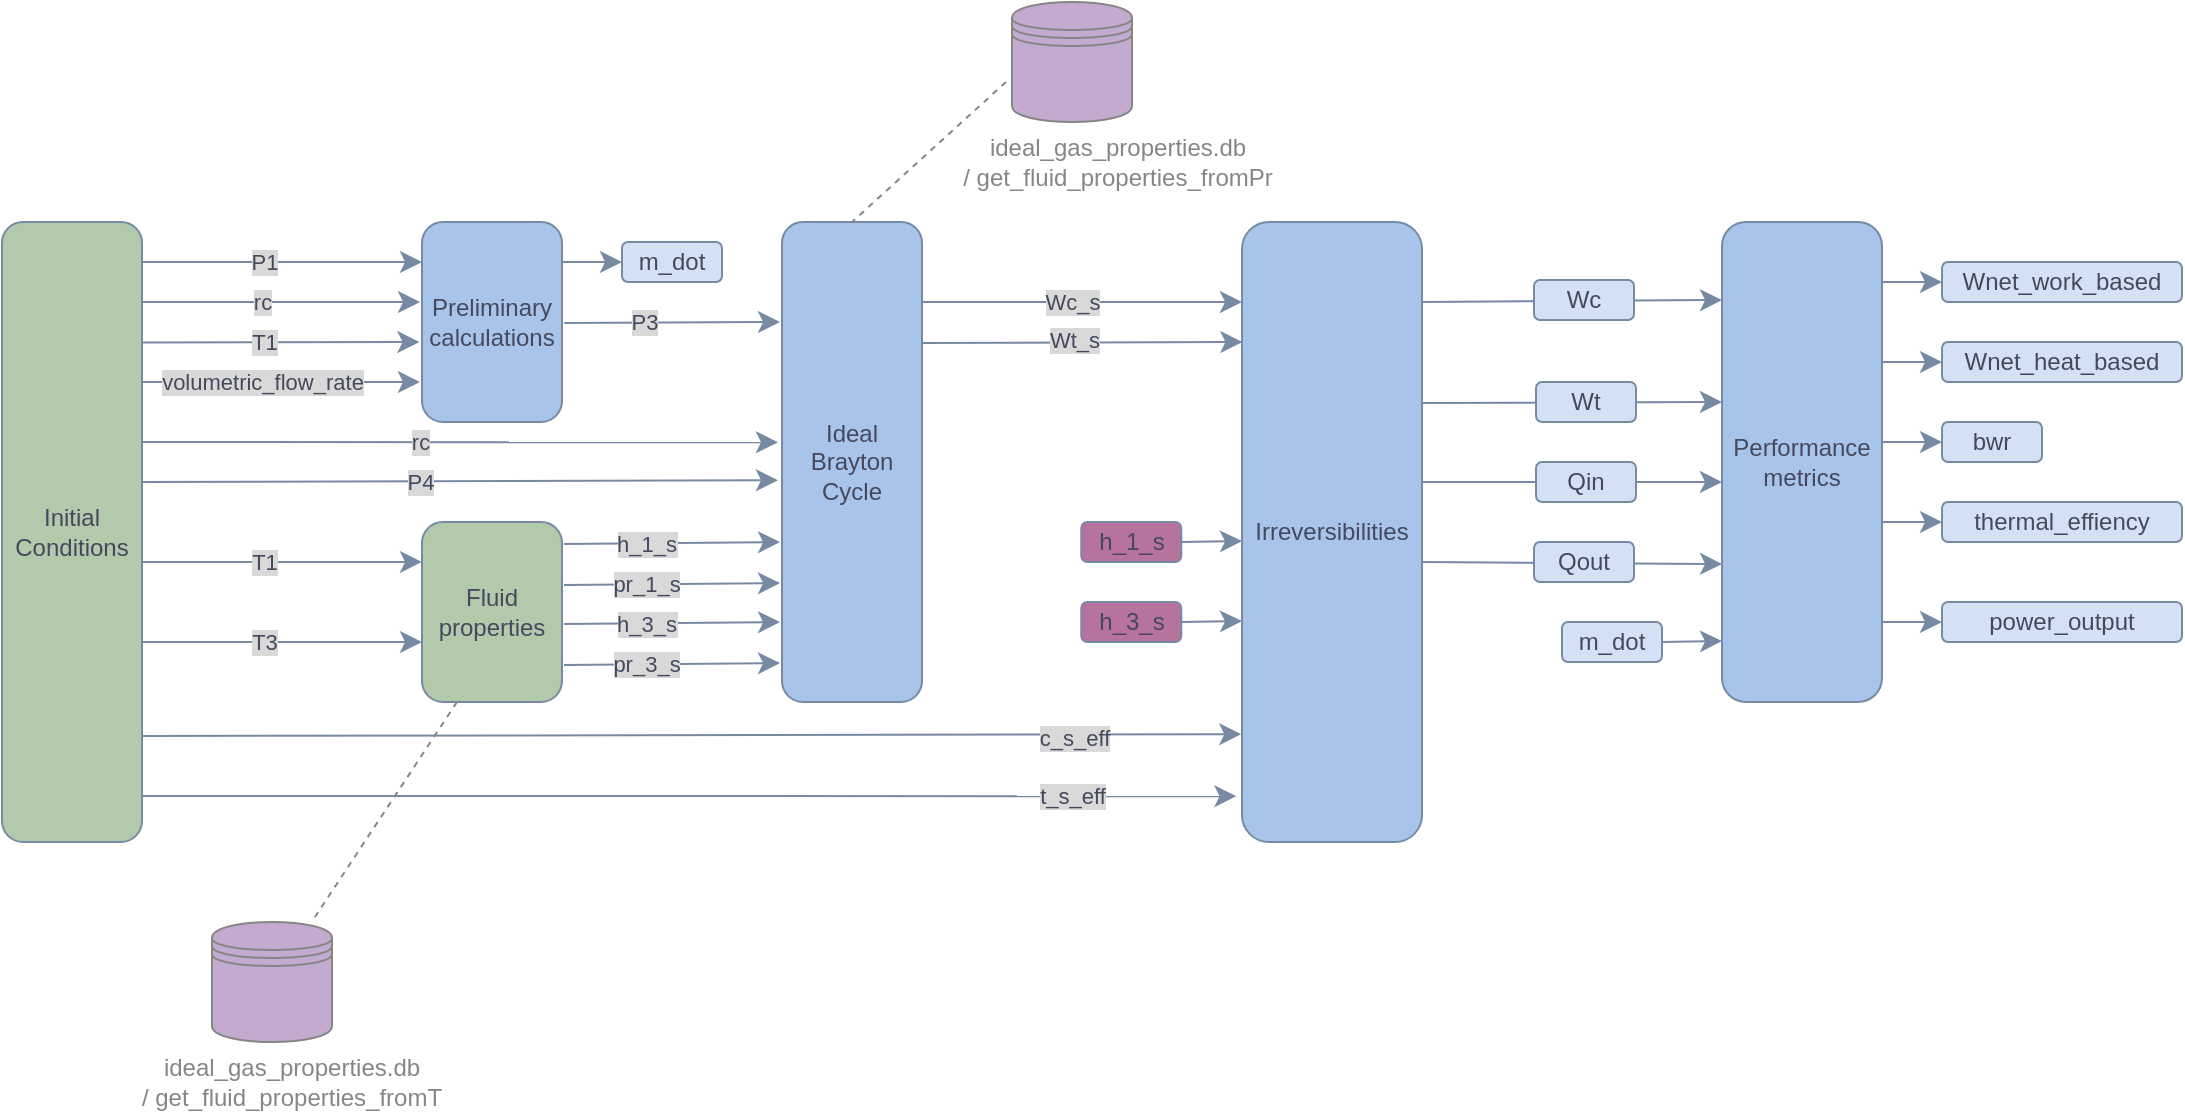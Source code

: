 <mxfile version="27.1.6">
  <diagram id="dMFPq8Ma2SvLUkesaSkS" name="Page-1">
    <mxGraphModel dx="1418" dy="760" grid="1" gridSize="10" guides="1" tooltips="1" connect="1" arrows="1" fold="1" page="1" pageScale="1" pageWidth="1169" pageHeight="827" background="light-dark(#FFFFFF,#F7F7F7)" math="0" shadow="0">
      <root>
        <mxCell id="0" />
        <mxCell id="1" parent="0" />
        <mxCell id="d45avjFu-AIYiAAqqC4H-20" value="" style="edgeStyle=elbowEdgeStyle;elbow=horizontal;endArrow=classic;html=1;curved=0;rounded=1;endSize=8;startSize=8;fontSize=12;entryDx=0;entryDy=0;entryPerimeter=0;labelBackgroundColor=none;strokeColor=#788AA3;fontColor=default;exitX=0.65;exitY=0.578;exitDx=0;exitDy=0;exitPerimeter=0;" parent="1" edge="1">
          <mxGeometry width="50" height="50" relative="1" as="geometry">
            <mxPoint x="69" y="480" as="sourcePoint" />
            <mxPoint x="69" y="480" as="targetPoint" />
            <Array as="points" />
          </mxGeometry>
        </mxCell>
        <mxCell id="d45avjFu-AIYiAAqqC4H-77" value="" style="endArrow=classic;html=1;rounded=1;fontSize=12;startSize=8;endSize=8;curved=1;entryX=-0.004;entryY=0.81;entryDx=0;entryDy=0;exitX=0.99;exitY=0.727;exitDx=0;exitDy=0;exitPerimeter=0;labelBackgroundColor=none;strokeColor=#788AA3;fontColor=default;entryPerimeter=0;" parent="1" edge="1">
          <mxGeometry width="50" height="50" relative="1" as="geometry">
            <mxPoint x="90" y="477" as="sourcePoint" />
            <mxPoint x="639.64" y="476.1" as="targetPoint" />
          </mxGeometry>
        </mxCell>
        <mxCell id="UK6CqygBZyEi8A3h2Iro-17" value="c_s_eff" style="edgeLabel;html=1;align=center;verticalAlign=middle;resizable=0;points=[];fontColor=light-dark(#46495D,#46495D);labelBackgroundColor=light-dark(#D9D9D9,#DBDBDB);" parent="d45avjFu-AIYiAAqqC4H-77" vertex="1" connectable="0">
          <mxGeometry x="0.723" y="-2" relative="1" as="geometry">
            <mxPoint x="-8" as="offset" />
          </mxGeometry>
        </mxCell>
        <mxCell id="d45avjFu-AIYiAAqqC4H-79" value="" style="endArrow=classic;html=1;rounded=1;fontSize=12;startSize=8;endSize=8;curved=1;entryX=-0.031;entryY=0.91;entryDx=0;entryDy=0;exitX=0.99;exitY=0.727;exitDx=0;exitDy=0;exitPerimeter=0;labelBackgroundColor=none;strokeColor=#788AA3;fontColor=default;entryPerimeter=0;" parent="1" edge="1">
          <mxGeometry width="50" height="50" relative="1" as="geometry">
            <mxPoint x="90" y="507" as="sourcePoint" />
            <mxPoint x="637.21" y="507.1" as="targetPoint" />
          </mxGeometry>
        </mxCell>
        <mxCell id="UK6CqygBZyEi8A3h2Iro-18" value="t_s_eff" style="edgeLabel;html=1;align=center;verticalAlign=middle;resizable=0;points=[];fontColor=light-dark(#46495D,#46495D);labelBackgroundColor=light-dark(#D9D9D9,#DBDBDB);" parent="d45avjFu-AIYiAAqqC4H-79" vertex="1" connectable="0">
          <mxGeometry x="0.758" relative="1" as="geometry">
            <mxPoint x="-16" as="offset" />
          </mxGeometry>
        </mxCell>
        <mxCell id="PbpaKHzW4S6jHEZwpi4d-1" value="Ideal Brayton Cycle" style="rounded=1;whiteSpace=wrap;html=1;labelBackgroundColor=none;fillColor=light-dark(#A9C4EB,#A9C4EB);strokeColor=#788AA3;fontColor=light-dark(#46495D,#333333);" parent="1" vertex="1">
          <mxGeometry x="410" y="220" width="70" height="240" as="geometry" />
        </mxCell>
        <mxCell id="PbpaKHzW4S6jHEZwpi4d-2" value="" style="endArrow=classic;html=1;rounded=1;fontSize=12;startSize=8;endSize=8;curved=1;exitX=1.002;exitY=0.428;exitDx=0;exitDy=0;exitPerimeter=0;labelBackgroundColor=none;strokeColor=#788AA3;fontColor=default;verticalAlign=middle;" parent="1" edge="1">
          <mxGeometry width="50" height="50" relative="1" as="geometry">
            <mxPoint x="480" y="260" as="sourcePoint" />
            <mxPoint x="640" y="260" as="targetPoint" />
          </mxGeometry>
        </mxCell>
        <mxCell id="UK6CqygBZyEi8A3h2Iro-13" value="Wc_s" style="edgeLabel;html=1;align=center;verticalAlign=middle;resizable=0;points=[];fontColor=light-dark(#46495D,#46495D);labelBackgroundColor=light-dark(#D9D9D9,#DBDBDB);" parent="PbpaKHzW4S6jHEZwpi4d-2" vertex="1" connectable="0">
          <mxGeometry x="-0.077" y="-2" relative="1" as="geometry">
            <mxPoint x="1" y="-2" as="offset" />
          </mxGeometry>
        </mxCell>
        <mxCell id="PbpaKHzW4S6jHEZwpi4d-4" value="" style="endArrow=classic;html=1;rounded=1;fontSize=12;startSize=8;endSize=8;curved=1;labelBackgroundColor=none;strokeColor=#788AA3;fontColor=default;verticalAlign=middle;entryX=0.002;entryY=0.38;entryDx=0;entryDy=0;exitX=1.003;exitY=0.355;exitDx=0;exitDy=0;exitPerimeter=0;entryPerimeter=0;" parent="1" edge="1">
          <mxGeometry width="50" height="50" relative="1" as="geometry">
            <mxPoint x="480.27" y="280.5" as="sourcePoint" />
            <mxPoint x="640.18" y="280.0" as="targetPoint" />
          </mxGeometry>
        </mxCell>
        <mxCell id="UK6CqygBZyEi8A3h2Iro-14" value="Wt_s" style="edgeLabel;html=1;align=center;verticalAlign=middle;resizable=0;points=[];fontColor=light-dark(#46495D,#46495D);labelBackgroundColor=light-dark(#D9D9D9,#DBDBDB);" parent="PbpaKHzW4S6jHEZwpi4d-4" vertex="1" connectable="0">
          <mxGeometry x="0.573" y="1" relative="1" as="geometry">
            <mxPoint x="-51" as="offset" />
          </mxGeometry>
        </mxCell>
        <mxCell id="PbpaKHzW4S6jHEZwpi4d-8" value="Initial Conditions" style="rounded=1;whiteSpace=wrap;html=1;labelBackgroundColor=none;fillColor=light-dark(#B2C9AB,#CCFFCC);strokeColor=#788AA3;fontColor=light-dark(#46495D,#46495D);" parent="1" vertex="1">
          <mxGeometry x="20" y="220" width="70" height="310" as="geometry" />
        </mxCell>
        <mxCell id="PbpaKHzW4S6jHEZwpi4d-10" value="" style="endArrow=classic;html=1;rounded=1;fontSize=12;startSize=8;endSize=8;curved=1;exitX=0.999;exitY=0.472;exitDx=0;exitDy=0;exitPerimeter=0;labelBackgroundColor=none;strokeColor=#788AA3;fontColor=default;verticalAlign=middle;entryX=0;entryY=0.222;entryDx=0;entryDy=0;entryPerimeter=0;" parent="1" target="PbpaKHzW4S6jHEZwpi4d-18" edge="1">
          <mxGeometry width="50" height="50" relative="1" as="geometry">
            <mxPoint x="90" y="390" as="sourcePoint" />
            <mxPoint x="129.09" y="390.32" as="targetPoint" />
          </mxGeometry>
        </mxCell>
        <mxCell id="PbpaKHzW4S6jHEZwpi4d-21" value="T1" style="edgeLabel;html=1;align=center;verticalAlign=middle;resizable=0;points=[];fontColor=light-dark(#46495D,#46495D);labelBackgroundColor=light-dark(#D9D9D9,#DBDBDB);" parent="PbpaKHzW4S6jHEZwpi4d-10" vertex="1" connectable="0">
          <mxGeometry x="0.32" relative="1" as="geometry">
            <mxPoint x="-32" as="offset" />
          </mxGeometry>
        </mxCell>
        <mxCell id="PbpaKHzW4S6jHEZwpi4d-18" value="Fluid properties" style="rounded=1;whiteSpace=wrap;html=1;labelBackgroundColor=none;fillColor=light-dark(#B2C9AB,#CCFFCC);strokeColor=#788AA3;fontColor=light-dark(#46495D,#46495D);" parent="1" vertex="1">
          <mxGeometry x="230" y="370" width="70" height="90" as="geometry" />
        </mxCell>
        <mxCell id="PbpaKHzW4S6jHEZwpi4d-19" value="Preliminary calculations" style="rounded=1;whiteSpace=wrap;html=1;labelBackgroundColor=none;fillColor=light-dark(#A9C4EB,#FFF2CC);strokeColor=#788AA3;fontColor=light-dark(#46495D,#333333);" parent="1" vertex="1">
          <mxGeometry x="230" y="220" width="70" height="100" as="geometry" />
        </mxCell>
        <mxCell id="PbpaKHzW4S6jHEZwpi4d-22" value="" style="endArrow=classic;html=1;rounded=1;fontSize=12;startSize=8;endSize=8;curved=1;exitX=0.999;exitY=0.472;exitDx=0;exitDy=0;exitPerimeter=0;labelBackgroundColor=none;strokeColor=#788AA3;fontColor=default;verticalAlign=middle;entryX=0;entryY=0.667;entryDx=0;entryDy=0;entryPerimeter=0;" parent="1" target="PbpaKHzW4S6jHEZwpi4d-18" edge="1">
          <mxGeometry width="50" height="50" relative="1" as="geometry">
            <mxPoint x="90" y="430.02" as="sourcePoint" />
            <mxPoint x="140" y="430.02" as="targetPoint" />
          </mxGeometry>
        </mxCell>
        <mxCell id="PbpaKHzW4S6jHEZwpi4d-23" value="T3" style="edgeLabel;html=1;align=center;verticalAlign=middle;resizable=0;points=[];fontColor=light-dark(#46495D,#46495D);labelBackgroundColor=light-dark(#D9D9D9,#DBDBDB);" parent="PbpaKHzW4S6jHEZwpi4d-22" vertex="1" connectable="0">
          <mxGeometry x="0.32" relative="1" as="geometry">
            <mxPoint x="-32" as="offset" />
          </mxGeometry>
        </mxCell>
        <mxCell id="PbpaKHzW4S6jHEZwpi4d-24" value="" style="endArrow=none;dashed=1;html=1;rounded=0;exitX=0.25;exitY=1;exitDx=0;exitDy=0;strokeColor=#868686;" parent="1" source="PbpaKHzW4S6jHEZwpi4d-18" target="PbpaKHzW4S6jHEZwpi4d-26" edge="1">
          <mxGeometry width="50" height="50" relative="1" as="geometry">
            <mxPoint x="175" y="330" as="sourcePoint" />
            <mxPoint x="160" y="390" as="targetPoint" />
          </mxGeometry>
        </mxCell>
        <mxCell id="PbpaKHzW4S6jHEZwpi4d-25" value="" style="group" parent="1" vertex="1" connectable="0">
          <mxGeometry x="80" y="570" width="160" height="90" as="geometry" />
        </mxCell>
        <mxCell id="PbpaKHzW4S6jHEZwpi4d-26" value="" style="shape=datastore;whiteSpace=wrap;html=1;fillColor=#C3ABD0;strokeColor=#868686;" parent="PbpaKHzW4S6jHEZwpi4d-25" vertex="1">
          <mxGeometry x="45" width="60" height="60" as="geometry" />
        </mxCell>
        <mxCell id="PbpaKHzW4S6jHEZwpi4d-27" value="ideal_gas_properties.db /&amp;nbsp;get_fluid_properties_fromT" style="rounded=0;whiteSpace=wrap;html=1;strokeColor=none;fillColor=none;fontColor=#868686;" parent="PbpaKHzW4S6jHEZwpi4d-25" vertex="1">
          <mxGeometry x="10" y="70" width="150" height="20" as="geometry" />
        </mxCell>
        <mxCell id="PbpaKHzW4S6jHEZwpi4d-30" value="" style="endArrow=classic;html=1;rounded=1;fontSize=12;startSize=8;endSize=8;curved=1;exitX=0.999;exitY=0.472;exitDx=0;exitDy=0;exitPerimeter=0;labelBackgroundColor=none;strokeColor=#788AA3;fontColor=default;verticalAlign=middle;entryX=0;entryY=0.3;entryDx=0;entryDy=0;entryPerimeter=0;" parent="1" edge="1">
          <mxGeometry width="50" height="50" relative="1" as="geometry">
            <mxPoint x="90" y="240.02" as="sourcePoint" />
            <mxPoint x="230" y="240" as="targetPoint" />
          </mxGeometry>
        </mxCell>
        <mxCell id="PbpaKHzW4S6jHEZwpi4d-31" value="P1" style="edgeLabel;html=1;align=center;verticalAlign=middle;resizable=0;points=[];fontColor=light-dark(#46495D,#46495D);labelBackgroundColor=light-dark(#D9D9D9,#DBDBDB);" parent="PbpaKHzW4S6jHEZwpi4d-30" vertex="1" connectable="0">
          <mxGeometry x="0.32" relative="1" as="geometry">
            <mxPoint x="-32" as="offset" />
          </mxGeometry>
        </mxCell>
        <mxCell id="PbpaKHzW4S6jHEZwpi4d-34" value="" style="endArrow=classic;html=1;rounded=1;fontSize=12;startSize=8;endSize=8;curved=1;exitX=0.999;exitY=0.472;exitDx=0;exitDy=0;exitPerimeter=0;labelBackgroundColor=none;strokeColor=#788AA3;fontColor=default;verticalAlign=middle;entryX=-0.029;entryY=0.459;entryDx=0;entryDy=0;entryPerimeter=0;" parent="1" target="PbpaKHzW4S6jHEZwpi4d-1" edge="1">
          <mxGeometry width="50" height="50" relative="1" as="geometry">
            <mxPoint x="90" y="330" as="sourcePoint" />
            <mxPoint x="140" y="330" as="targetPoint" />
          </mxGeometry>
        </mxCell>
        <mxCell id="PbpaKHzW4S6jHEZwpi4d-35" value="rc" style="edgeLabel;html=1;align=center;verticalAlign=middle;resizable=0;points=[];fontColor=light-dark(#46495D,#46495D);labelBackgroundColor=light-dark(#D9D9D9,#DBDBDB);" parent="PbpaKHzW4S6jHEZwpi4d-34" vertex="1" connectable="0">
          <mxGeometry x="0.32" relative="1" as="geometry">
            <mxPoint x="-71" as="offset" />
          </mxGeometry>
        </mxCell>
        <mxCell id="PbpaKHzW4S6jHEZwpi4d-36" value="" style="endArrow=classic;html=1;rounded=1;fontSize=12;startSize=8;endSize=8;curved=1;exitX=0.999;exitY=0.472;exitDx=0;exitDy=0;exitPerimeter=0;labelBackgroundColor=none;strokeColor=#788AA3;fontColor=default;verticalAlign=middle;entryX=-0.029;entryY=0.538;entryDx=0;entryDy=0;entryPerimeter=0;" parent="1" target="PbpaKHzW4S6jHEZwpi4d-1" edge="1">
          <mxGeometry width="50" height="50" relative="1" as="geometry">
            <mxPoint x="90" y="350" as="sourcePoint" />
            <mxPoint x="140" y="350" as="targetPoint" />
          </mxGeometry>
        </mxCell>
        <mxCell id="PbpaKHzW4S6jHEZwpi4d-37" value="P4" style="edgeLabel;html=1;align=center;verticalAlign=middle;resizable=0;points=[];fontColor=light-dark(#46495D,#46495D);labelBackgroundColor=light-dark(#D9D9D9,#DBDBDB);" parent="PbpaKHzW4S6jHEZwpi4d-36" vertex="1" connectable="0">
          <mxGeometry x="0.32" relative="1" as="geometry">
            <mxPoint x="-71" as="offset" />
          </mxGeometry>
        </mxCell>
        <mxCell id="PbpaKHzW4S6jHEZwpi4d-38" value="" style="endArrow=classic;html=1;rounded=1;fontSize=12;startSize=8;endSize=8;curved=1;exitX=0.999;exitY=0.472;exitDx=0;exitDy=0;exitPerimeter=0;labelBackgroundColor=none;strokeColor=#788AA3;fontColor=default;verticalAlign=middle;entryX=-0.015;entryY=0.7;entryDx=0;entryDy=0;entryPerimeter=0;" parent="1" edge="1">
          <mxGeometry width="50" height="50" relative="1" as="geometry">
            <mxPoint x="90" y="300" as="sourcePoint" />
            <mxPoint x="228.95" y="300" as="targetPoint" />
          </mxGeometry>
        </mxCell>
        <mxCell id="PbpaKHzW4S6jHEZwpi4d-39" value="volumetric_flow_rate" style="edgeLabel;html=1;align=center;verticalAlign=middle;resizable=0;points=[];fontColor=light-dark(#46495D,#46495D);labelBackgroundColor=light-dark(#D9D9D9,#DBDBDB);" parent="PbpaKHzW4S6jHEZwpi4d-38" vertex="1" connectable="0">
          <mxGeometry x="0.32" relative="1" as="geometry">
            <mxPoint x="-32" as="offset" />
          </mxGeometry>
        </mxCell>
        <mxCell id="PbpaKHzW4S6jHEZwpi4d-41" value="" style="endArrow=classic;html=1;rounded=1;fontSize=12;startSize=8;endSize=8;curved=1;labelBackgroundColor=none;strokeColor=#788AA3;fontColor=default;verticalAlign=middle;entryX=0;entryY=0.5;entryDx=0;entryDy=0;" parent="1" target="PbpaKHzW4S6jHEZwpi4d-42" edge="1">
          <mxGeometry width="50" height="50" relative="1" as="geometry">
            <mxPoint x="300" y="240" as="sourcePoint" />
            <mxPoint x="309" y="240" as="targetPoint" />
          </mxGeometry>
        </mxCell>
        <mxCell id="PbpaKHzW4S6jHEZwpi4d-42" value="m_dot" style="rounded=1;whiteSpace=wrap;html=1;labelBackgroundColor=none;fillColor=light-dark(#D4E1F5,#9AC7BF);strokeColor=#788AA3;fontColor=light-dark(#46495D,#46495D);" parent="1" vertex="1">
          <mxGeometry x="330" y="230" width="50" height="20" as="geometry" />
        </mxCell>
        <mxCell id="PbpaKHzW4S6jHEZwpi4d-43" value="" style="endArrow=classic;html=1;rounded=1;fontSize=12;startSize=8;endSize=8;curved=1;labelBackgroundColor=none;strokeColor=#788AA3;fontColor=default;verticalAlign=middle;entryX=-0.018;entryY=0.497;entryDx=0;entryDy=0;entryPerimeter=0;exitX=1.016;exitY=0.505;exitDx=0;exitDy=0;exitPerimeter=0;" parent="1" source="PbpaKHzW4S6jHEZwpi4d-19" edge="1">
          <mxGeometry width="50" height="50" relative="1" as="geometry">
            <mxPoint x="302" y="270" as="sourcePoint" />
            <mxPoint x="409" y="270" as="targetPoint" />
          </mxGeometry>
        </mxCell>
        <mxCell id="PbpaKHzW4S6jHEZwpi4d-44" value="P3" style="edgeLabel;html=1;align=center;verticalAlign=middle;resizable=0;points=[];fontColor=light-dark(#46495D,#46495D);labelBackgroundColor=light-dark(#D9D9D9,#DBDBDB);" parent="PbpaKHzW4S6jHEZwpi4d-43" vertex="1" connectable="0">
          <mxGeometry x="0.32" relative="1" as="geometry">
            <mxPoint x="-31" as="offset" />
          </mxGeometry>
        </mxCell>
        <mxCell id="PbpaKHzW4S6jHEZwpi4d-45" value="" style="endArrow=classic;html=1;rounded=1;fontSize=12;startSize=8;endSize=8;curved=1;labelBackgroundColor=none;strokeColor=#788AA3;fontColor=default;verticalAlign=middle;entryX=-0.018;entryY=0.497;entryDx=0;entryDy=0;entryPerimeter=0;exitX=1.016;exitY=0.505;exitDx=0;exitDy=0;exitPerimeter=0;" parent="1" edge="1">
          <mxGeometry width="50" height="50" relative="1" as="geometry">
            <mxPoint x="301" y="381" as="sourcePoint" />
            <mxPoint x="409" y="380" as="targetPoint" />
          </mxGeometry>
        </mxCell>
        <mxCell id="PbpaKHzW4S6jHEZwpi4d-46" value="h_1_s" style="edgeLabel;html=1;align=center;verticalAlign=middle;resizable=0;points=[];fontColor=light-dark(#46495D,#46495D);labelBackgroundColor=light-dark(#D9D9D9,#DBDBDB);" parent="PbpaKHzW4S6jHEZwpi4d-45" vertex="1" connectable="0">
          <mxGeometry x="0.32" relative="1" as="geometry">
            <mxPoint x="-31" as="offset" />
          </mxGeometry>
        </mxCell>
        <mxCell id="PbpaKHzW4S6jHEZwpi4d-47" value="" style="endArrow=classic;html=1;rounded=1;fontSize=12;startSize=8;endSize=8;curved=1;labelBackgroundColor=none;strokeColor=#788AA3;fontColor=default;verticalAlign=middle;entryX=-0.018;entryY=0.497;entryDx=0;entryDy=0;entryPerimeter=0;exitX=1.016;exitY=0.505;exitDx=0;exitDy=0;exitPerimeter=0;" parent="1" edge="1">
          <mxGeometry width="50" height="50" relative="1" as="geometry">
            <mxPoint x="301" y="401.5" as="sourcePoint" />
            <mxPoint x="409" y="400.5" as="targetPoint" />
          </mxGeometry>
        </mxCell>
        <mxCell id="PbpaKHzW4S6jHEZwpi4d-48" value="pr_1_s" style="edgeLabel;html=1;align=center;verticalAlign=middle;resizable=0;points=[];fontColor=light-dark(#46495D,#46495D);labelBackgroundColor=light-dark(#D9D9D9,#DBDBDB);" parent="PbpaKHzW4S6jHEZwpi4d-47" vertex="1" connectable="0">
          <mxGeometry x="0.32" relative="1" as="geometry">
            <mxPoint x="-31" as="offset" />
          </mxGeometry>
        </mxCell>
        <mxCell id="PbpaKHzW4S6jHEZwpi4d-53" value="" style="group" parent="1" vertex="1" connectable="0">
          <mxGeometry x="480" y="110" width="195" height="90" as="geometry" />
        </mxCell>
        <mxCell id="PbpaKHzW4S6jHEZwpi4d-54" value="" style="shape=datastore;whiteSpace=wrap;html=1;fillColor=#C3ABD0;strokeColor=#868686;" parent="PbpaKHzW4S6jHEZwpi4d-53" vertex="1">
          <mxGeometry x="45" width="60" height="60" as="geometry" />
        </mxCell>
        <mxCell id="PbpaKHzW4S6jHEZwpi4d-55" value="ideal_gas_properties.db /&amp;nbsp;get_fluid_properties_fromPr" style="rounded=0;whiteSpace=wrap;html=1;strokeColor=none;fillColor=none;fontColor=#868686;" parent="PbpaKHzW4S6jHEZwpi4d-53" vertex="1">
          <mxGeometry x="22.5" y="70" width="150" height="20" as="geometry" />
        </mxCell>
        <mxCell id="PbpaKHzW4S6jHEZwpi4d-56" value="" style="endArrow=none;dashed=1;html=1;rounded=0;strokeColor=#868686;entryX=0.5;entryY=0;entryDx=0;entryDy=0;" parent="1" target="PbpaKHzW4S6jHEZwpi4d-1" edge="1">
          <mxGeometry width="50" height="50" relative="1" as="geometry">
            <mxPoint x="522" y="150" as="sourcePoint" />
            <mxPoint x="520" y="180" as="targetPoint" />
          </mxGeometry>
        </mxCell>
        <mxCell id="UK6CqygBZyEi8A3h2Iro-1" value="" style="endArrow=classic;html=1;rounded=1;fontSize=12;startSize=8;endSize=8;curved=1;exitX=0.999;exitY=0.472;exitDx=0;exitDy=0;exitPerimeter=0;labelBackgroundColor=none;strokeColor=#788AA3;fontColor=default;verticalAlign=middle;entryX=-0.018;entryY=0.497;entryDx=0;entryDy=0;entryPerimeter=0;" parent="1" edge="1">
          <mxGeometry width="50" height="50" relative="1" as="geometry">
            <mxPoint x="90" y="280.3" as="sourcePoint" />
            <mxPoint x="228.74" y="280.0" as="targetPoint" />
          </mxGeometry>
        </mxCell>
        <mxCell id="UK6CqygBZyEi8A3h2Iro-2" value="T1" style="edgeLabel;html=1;align=center;verticalAlign=middle;resizable=0;points=[];fontColor=light-dark(#46495D,#46495D);labelBackgroundColor=light-dark(#D9D9D9,#DBDBDB);" parent="UK6CqygBZyEi8A3h2Iro-1" vertex="1" connectable="0">
          <mxGeometry x="0.32" relative="1" as="geometry">
            <mxPoint x="-31" as="offset" />
          </mxGeometry>
        </mxCell>
        <mxCell id="UK6CqygBZyEi8A3h2Iro-3" value="" style="endArrow=classic;html=1;rounded=1;fontSize=12;startSize=8;endSize=8;curved=1;labelBackgroundColor=none;strokeColor=#788AA3;fontColor=default;verticalAlign=middle;entryX=-0.018;entryY=0.497;entryDx=0;entryDy=0;entryPerimeter=0;exitX=1.016;exitY=0.505;exitDx=0;exitDy=0;exitPerimeter=0;" parent="1" edge="1">
          <mxGeometry width="50" height="50" relative="1" as="geometry">
            <mxPoint x="301" y="441.5" as="sourcePoint" />
            <mxPoint x="409" y="440.5" as="targetPoint" />
          </mxGeometry>
        </mxCell>
        <mxCell id="UK6CqygBZyEi8A3h2Iro-4" value="pr_3_s" style="edgeLabel;html=1;align=center;verticalAlign=middle;resizable=0;points=[];fontColor=light-dark(#46495D,#46495D);labelBackgroundColor=light-dark(#D9D9D9,#DBDBDB);" parent="UK6CqygBZyEi8A3h2Iro-3" vertex="1" connectable="0">
          <mxGeometry x="0.32" relative="1" as="geometry">
            <mxPoint x="-31" as="offset" />
          </mxGeometry>
        </mxCell>
        <mxCell id="UK6CqygBZyEi8A3h2Iro-5" value="" style="endArrow=classic;html=1;rounded=1;fontSize=12;startSize=8;endSize=8;curved=1;labelBackgroundColor=none;strokeColor=#788AA3;fontColor=default;verticalAlign=middle;entryX=-0.018;entryY=0.497;entryDx=0;entryDy=0;entryPerimeter=0;exitX=1.016;exitY=0.505;exitDx=0;exitDy=0;exitPerimeter=0;" parent="1" edge="1">
          <mxGeometry width="50" height="50" relative="1" as="geometry">
            <mxPoint x="301" y="421" as="sourcePoint" />
            <mxPoint x="409" y="420" as="targetPoint" />
          </mxGeometry>
        </mxCell>
        <mxCell id="UK6CqygBZyEi8A3h2Iro-6" value="h_3_s" style="edgeLabel;html=1;align=center;verticalAlign=middle;resizable=0;points=[];fontColor=light-dark(#46495D,#46495D);labelBackgroundColor=light-dark(#D9D9D9,#DBDBDB);" parent="UK6CqygBZyEi8A3h2Iro-5" vertex="1" connectable="0">
          <mxGeometry x="0.32" relative="1" as="geometry">
            <mxPoint x="-31" as="offset" />
          </mxGeometry>
        </mxCell>
        <mxCell id="UK6CqygBZyEi8A3h2Iro-12" value="Irreversibilities" style="rounded=1;whiteSpace=wrap;html=1;labelBackgroundColor=none;fillColor=light-dark(#A9C4EB,#A9C4EB);strokeColor=#788AA3;fontColor=light-dark(#46495D,#333333);" parent="1" vertex="1">
          <mxGeometry x="640" y="220" width="90" height="310" as="geometry" />
        </mxCell>
        <mxCell id="UK6CqygBZyEi8A3h2Iro-21" value="h_1_s" style="rounded=1;whiteSpace=wrap;html=1;labelBackgroundColor=none;fillColor=light-dark(#B5739D,#F19C99);strokeColor=#788AA3;fontColor=light-dark(#46495D,#333333);" parent="1" vertex="1">
          <mxGeometry x="559.64" y="370" width="50" height="20" as="geometry" />
        </mxCell>
        <mxCell id="UK6CqygBZyEi8A3h2Iro-22" value="" style="endArrow=classic;html=1;rounded=1;fontSize=12;startSize=8;endSize=8;curved=1;entryX=0.004;entryY=0.35;entryDx=0;entryDy=0;entryPerimeter=0;exitX=1;exitY=0.5;exitDx=0;exitDy=0;labelBackgroundColor=none;strokeColor=#788AA3;fontColor=default;" parent="1" source="UK6CqygBZyEi8A3h2Iro-21" edge="1">
          <mxGeometry width="50" height="50" relative="1" as="geometry">
            <mxPoint x="370.64" y="490" as="sourcePoint" />
            <mxPoint x="640.0" y="379.5" as="targetPoint" />
          </mxGeometry>
        </mxCell>
        <mxCell id="UK6CqygBZyEi8A3h2Iro-23" value="h_3_s" style="rounded=1;whiteSpace=wrap;html=1;labelBackgroundColor=none;fillColor=light-dark(#B5739D,#F19C99);strokeColor=#788AA3;fontColor=light-dark(#46495D,#333333);" parent="1" vertex="1">
          <mxGeometry x="559.64" y="410" width="50" height="20" as="geometry" />
        </mxCell>
        <mxCell id="UK6CqygBZyEi8A3h2Iro-24" value="" style="endArrow=classic;html=1;rounded=1;fontSize=12;startSize=8;endSize=8;curved=1;entryX=0.004;entryY=0.35;entryDx=0;entryDy=0;entryPerimeter=0;exitX=1;exitY=0.5;exitDx=0;exitDy=0;labelBackgroundColor=none;strokeColor=#788AA3;fontColor=default;" parent="1" source="UK6CqygBZyEi8A3h2Iro-23" edge="1">
          <mxGeometry width="50" height="50" relative="1" as="geometry">
            <mxPoint x="370.64" y="530" as="sourcePoint" />
            <mxPoint x="640.0" y="419.5" as="targetPoint" />
          </mxGeometry>
        </mxCell>
        <mxCell id="QhyKsPdQeMrUCFwZ5U9G-1" value="Performance metrics" style="rounded=1;whiteSpace=wrap;html=1;labelBackgroundColor=none;fillColor=light-dark(#A9C4EB,#A9C4EB);strokeColor=#788AA3;fontColor=light-dark(#46495D,#333333);" parent="1" vertex="1">
          <mxGeometry x="880" y="220" width="80" height="240" as="geometry" />
        </mxCell>
        <mxCell id="QhyKsPdQeMrUCFwZ5U9G-2" value="" style="endArrow=classic;html=1;rounded=1;fontSize=12;startSize=8;endSize=8;curved=1;exitX=1.002;exitY=0.428;exitDx=0;exitDy=0;exitPerimeter=0;labelBackgroundColor=none;strokeColor=#788AA3;fontColor=default;verticalAlign=middle;" parent="1" edge="1">
          <mxGeometry width="50" height="50" relative="1" as="geometry">
            <mxPoint x="730" y="260" as="sourcePoint" />
            <mxPoint x="880" y="259" as="targetPoint" />
          </mxGeometry>
        </mxCell>
        <mxCell id="QhyKsPdQeMrUCFwZ5U9G-3" value="Wc" style="edgeLabel;html=1;align=center;verticalAlign=middle;resizable=0;points=[];fontColor=light-dark(#46495D,#46495D);labelBackgroundColor=light-dark(#D9D9D9,#DBDBDB);" parent="QhyKsPdQeMrUCFwZ5U9G-2" vertex="1" connectable="0">
          <mxGeometry x="-0.077" y="-2" relative="1" as="geometry">
            <mxPoint x="1" y="-2" as="offset" />
          </mxGeometry>
        </mxCell>
        <mxCell id="QhyKsPdQeMrUCFwZ5U9G-6" value="" style="endArrow=classic;html=1;rounded=1;fontSize=12;startSize=8;endSize=8;curved=1;labelBackgroundColor=none;strokeColor=#788AA3;fontColor=default;verticalAlign=middle;exitX=1.003;exitY=0.355;exitDx=0;exitDy=0;exitPerimeter=0;" parent="1" edge="1">
          <mxGeometry width="50" height="50" relative="1" as="geometry">
            <mxPoint x="730" y="310.5" as="sourcePoint" />
            <mxPoint x="880" y="310" as="targetPoint" />
          </mxGeometry>
        </mxCell>
        <mxCell id="QhyKsPdQeMrUCFwZ5U9G-7" value="Wt" style="edgeLabel;html=1;align=center;verticalAlign=middle;resizable=0;points=[];fontColor=light-dark(#46495D,#46495D);labelBackgroundColor=light-dark(#D9D9D9,#DBDBDB);" parent="QhyKsPdQeMrUCFwZ5U9G-6" vertex="1" connectable="0">
          <mxGeometry x="0.573" y="1" relative="1" as="geometry">
            <mxPoint x="-44" as="offset" />
          </mxGeometry>
        </mxCell>
        <mxCell id="QhyKsPdQeMrUCFwZ5U9G-9" value="" style="endArrow=classic;html=1;rounded=1;fontSize=12;startSize=8;endSize=8;curved=1;labelBackgroundColor=none;strokeColor=#788AA3;fontColor=default;verticalAlign=middle;exitX=1.003;exitY=0.355;exitDx=0;exitDy=0;exitPerimeter=0;" parent="1" edge="1">
          <mxGeometry width="50" height="50" relative="1" as="geometry">
            <mxPoint x="730" y="350.0" as="sourcePoint" />
            <mxPoint x="880" y="350" as="targetPoint" />
          </mxGeometry>
        </mxCell>
        <mxCell id="QhyKsPdQeMrUCFwZ5U9G-10" value="Qin" style="edgeLabel;html=1;align=center;verticalAlign=middle;resizable=0;points=[];fontColor=light-dark(#46495D,#46495D);labelBackgroundColor=light-dark(#D9D9D9,#DBDBDB);" parent="QhyKsPdQeMrUCFwZ5U9G-9" vertex="1" connectable="0">
          <mxGeometry x="0.573" y="1" relative="1" as="geometry">
            <mxPoint x="-43" as="offset" />
          </mxGeometry>
        </mxCell>
        <mxCell id="QhyKsPdQeMrUCFwZ5U9G-11" value="" style="endArrow=classic;html=1;rounded=1;fontSize=12;startSize=8;endSize=8;curved=1;labelBackgroundColor=none;strokeColor=#788AA3;fontColor=default;verticalAlign=middle;exitX=1.003;exitY=0.355;exitDx=0;exitDy=0;exitPerimeter=0;" parent="1" edge="1">
          <mxGeometry width="50" height="50" relative="1" as="geometry">
            <mxPoint x="730" y="390.0" as="sourcePoint" />
            <mxPoint x="880" y="391" as="targetPoint" />
          </mxGeometry>
        </mxCell>
        <mxCell id="QhyKsPdQeMrUCFwZ5U9G-12" value="Qout" style="edgeLabel;html=1;align=center;verticalAlign=middle;resizable=0;points=[];fontColor=light-dark(#46495D,#46495D);labelBackgroundColor=light-dark(#D9D9D9,#DBDBDB);" parent="QhyKsPdQeMrUCFwZ5U9G-11" vertex="1" connectable="0">
          <mxGeometry x="0.573" y="1" relative="1" as="geometry">
            <mxPoint x="-47" y="1" as="offset" />
          </mxGeometry>
        </mxCell>
        <mxCell id="QhyKsPdQeMrUCFwZ5U9G-14" value="m_dot" style="rounded=1;whiteSpace=wrap;html=1;labelBackgroundColor=none;fillColor=light-dark(#D4E1F5,#9AC7BF);strokeColor=#788AA3;fontColor=light-dark(#46495D,#46495D);" parent="1" vertex="1">
          <mxGeometry x="800" y="420" width="50" height="20" as="geometry" />
        </mxCell>
        <mxCell id="QhyKsPdQeMrUCFwZ5U9G-15" value="" style="endArrow=classic;html=1;rounded=1;fontSize=12;startSize=8;endSize=8;curved=1;entryX=0.004;entryY=0.35;entryDx=0;entryDy=0;entryPerimeter=0;exitX=1;exitY=0.5;exitDx=0;exitDy=0;labelBackgroundColor=none;strokeColor=#788AA3;fontColor=default;" parent="1" edge="1">
          <mxGeometry width="50" height="50" relative="1" as="geometry">
            <mxPoint x="850" y="430" as="sourcePoint" />
            <mxPoint x="880.0" y="429.5" as="targetPoint" />
          </mxGeometry>
        </mxCell>
        <mxCell id="QhyKsPdQeMrUCFwZ5U9G-18" value="" style="endArrow=classic;html=1;rounded=1;fontSize=12;startSize=8;endSize=8;curved=1;labelBackgroundColor=none;strokeColor=#788AA3;fontColor=default;verticalAlign=middle;entryX=0;entryY=0.5;entryDx=0;entryDy=0;" parent="1" target="QhyKsPdQeMrUCFwZ5U9G-19" edge="1">
          <mxGeometry width="50" height="50" relative="1" as="geometry">
            <mxPoint x="960" y="250" as="sourcePoint" />
            <mxPoint x="969" y="250" as="targetPoint" />
          </mxGeometry>
        </mxCell>
        <mxCell id="QhyKsPdQeMrUCFwZ5U9G-19" value="Wnet_work_based" style="rounded=1;whiteSpace=wrap;html=1;labelBackgroundColor=none;fillColor=light-dark(#D4E1F5,#9AC7BF);strokeColor=#788AA3;fontColor=light-dark(#46495D,#46495D);" parent="1" vertex="1">
          <mxGeometry x="990" y="240" width="120" height="20" as="geometry" />
        </mxCell>
        <mxCell id="QhyKsPdQeMrUCFwZ5U9G-22" value="" style="endArrow=classic;html=1;rounded=1;fontSize=12;startSize=8;endSize=8;curved=1;labelBackgroundColor=none;strokeColor=#788AA3;fontColor=default;verticalAlign=middle;entryX=0;entryY=0.5;entryDx=0;entryDy=0;" parent="1" target="QhyKsPdQeMrUCFwZ5U9G-23" edge="1">
          <mxGeometry width="50" height="50" relative="1" as="geometry">
            <mxPoint x="960" y="290" as="sourcePoint" />
            <mxPoint x="969" y="290" as="targetPoint" />
          </mxGeometry>
        </mxCell>
        <mxCell id="QhyKsPdQeMrUCFwZ5U9G-23" value="Wnet_heat_based" style="rounded=1;whiteSpace=wrap;html=1;labelBackgroundColor=none;fillColor=light-dark(#D4E1F5,#9AC7BF);strokeColor=#788AA3;fontColor=light-dark(#46495D,#46495D);" parent="1" vertex="1">
          <mxGeometry x="990" y="280" width="120" height="20" as="geometry" />
        </mxCell>
        <mxCell id="QhyKsPdQeMrUCFwZ5U9G-24" value="" style="endArrow=classic;html=1;rounded=1;fontSize=12;startSize=8;endSize=8;curved=1;labelBackgroundColor=none;strokeColor=#788AA3;fontColor=default;verticalAlign=middle;entryX=0;entryY=0.5;entryDx=0;entryDy=0;" parent="1" target="QhyKsPdQeMrUCFwZ5U9G-25" edge="1">
          <mxGeometry width="50" height="50" relative="1" as="geometry">
            <mxPoint x="960" y="330" as="sourcePoint" />
            <mxPoint x="969" y="330" as="targetPoint" />
          </mxGeometry>
        </mxCell>
        <mxCell id="QhyKsPdQeMrUCFwZ5U9G-25" value="bwr" style="rounded=1;whiteSpace=wrap;html=1;labelBackgroundColor=none;fillColor=light-dark(#D4E1F5,#9AC7BF);strokeColor=#788AA3;fontColor=light-dark(#46495D,#46495D);" parent="1" vertex="1">
          <mxGeometry x="990" y="320" width="50" height="20" as="geometry" />
        </mxCell>
        <mxCell id="QhyKsPdQeMrUCFwZ5U9G-30" value="" style="endArrow=classic;html=1;rounded=1;fontSize=12;startSize=8;endSize=8;curved=1;labelBackgroundColor=none;strokeColor=#788AA3;fontColor=default;verticalAlign=middle;entryX=0;entryY=0.5;entryDx=0;entryDy=0;" parent="1" target="QhyKsPdQeMrUCFwZ5U9G-31" edge="1">
          <mxGeometry width="50" height="50" relative="1" as="geometry">
            <mxPoint x="960" y="370" as="sourcePoint" />
            <mxPoint x="969" y="370" as="targetPoint" />
          </mxGeometry>
        </mxCell>
        <mxCell id="QhyKsPdQeMrUCFwZ5U9G-31" value="thermal_effiency" style="rounded=1;whiteSpace=wrap;html=1;labelBackgroundColor=none;fillColor=light-dark(#D4E1F5,#9AC7BF);strokeColor=#788AA3;fontColor=light-dark(#46495D,#46495D);" parent="1" vertex="1">
          <mxGeometry x="990" y="360" width="120" height="20" as="geometry" />
        </mxCell>
        <mxCell id="QhyKsPdQeMrUCFwZ5U9G-32" value="" style="endArrow=classic;html=1;rounded=1;fontSize=12;startSize=8;endSize=8;curved=1;labelBackgroundColor=none;strokeColor=#788AA3;fontColor=default;verticalAlign=middle;entryX=0;entryY=0.5;entryDx=0;entryDy=0;" parent="1" target="QhyKsPdQeMrUCFwZ5U9G-33" edge="1">
          <mxGeometry width="50" height="50" relative="1" as="geometry">
            <mxPoint x="960" y="420" as="sourcePoint" />
            <mxPoint x="969" y="420" as="targetPoint" />
          </mxGeometry>
        </mxCell>
        <mxCell id="QhyKsPdQeMrUCFwZ5U9G-33" value="power_output" style="rounded=1;whiteSpace=wrap;html=1;labelBackgroundColor=none;fillColor=light-dark(#D4E1F5,#9AC7BF);strokeColor=#788AA3;fontColor=light-dark(#46495D,#46495D);" parent="1" vertex="1">
          <mxGeometry x="990" y="410" width="120" height="20" as="geometry" />
        </mxCell>
        <mxCell id="Z81KaxpP7HEMf0QDX8c_-1" value="Wc" style="rounded=1;whiteSpace=wrap;html=1;labelBackgroundColor=none;fillColor=light-dark(#D4E1F5,#9AC7BF);strokeColor=#788AA3;fontColor=light-dark(#46495D,#46495D);" parent="1" vertex="1">
          <mxGeometry x="786" y="249" width="50" height="20" as="geometry" />
        </mxCell>
        <mxCell id="Z81KaxpP7HEMf0QDX8c_-4" value="Wt" style="rounded=1;whiteSpace=wrap;html=1;labelBackgroundColor=none;fillColor=light-dark(#D4E1F5,#9AC7BF);strokeColor=#788AA3;fontColor=light-dark(#46495D,#46495D);" parent="1" vertex="1">
          <mxGeometry x="787" y="300" width="50" height="20" as="geometry" />
        </mxCell>
        <mxCell id="Z81KaxpP7HEMf0QDX8c_-7" value="Qin" style="rounded=1;whiteSpace=wrap;html=1;labelBackgroundColor=none;fillColor=light-dark(#D4E1F5,#9AC7BF);strokeColor=#788AA3;fontColor=light-dark(#46495D,#46495D);" parent="1" vertex="1">
          <mxGeometry x="787" y="340" width="50" height="20" as="geometry" />
        </mxCell>
        <mxCell id="Z81KaxpP7HEMf0QDX8c_-9" value="Qout" style="rounded=1;whiteSpace=wrap;html=1;labelBackgroundColor=none;fillColor=light-dark(#D4E1F5,#9AC7BF);strokeColor=#788AA3;fontColor=light-dark(#46495D,#46495D);" parent="1" vertex="1">
          <mxGeometry x="786" y="380" width="50" height="20" as="geometry" />
        </mxCell>
        <mxCell id="WdgU5aUj_ZtNQ1iEgqHc-1" value="" style="endArrow=classic;html=1;rounded=1;fontSize=12;startSize=8;endSize=8;curved=1;exitX=0.999;exitY=0.472;exitDx=0;exitDy=0;exitPerimeter=0;labelBackgroundColor=none;strokeColor=#788AA3;fontColor=default;verticalAlign=middle;entryX=-0.014;entryY=0.4;entryDx=0;entryDy=0;entryPerimeter=0;" edge="1" parent="1" target="PbpaKHzW4S6jHEZwpi4d-19">
          <mxGeometry width="50" height="50" relative="1" as="geometry">
            <mxPoint x="90" y="260" as="sourcePoint" />
            <mxPoint x="408" y="260" as="targetPoint" />
          </mxGeometry>
        </mxCell>
        <mxCell id="WdgU5aUj_ZtNQ1iEgqHc-2" value="rc" style="edgeLabel;html=1;align=center;verticalAlign=middle;resizable=0;points=[];fontColor=light-dark(#46495D,#46495D);labelBackgroundColor=light-dark(#D9D9D9,#DBDBDB);" vertex="1" connectable="0" parent="WdgU5aUj_ZtNQ1iEgqHc-1">
          <mxGeometry x="0.32" relative="1" as="geometry">
            <mxPoint x="-32" as="offset" />
          </mxGeometry>
        </mxCell>
      </root>
    </mxGraphModel>
  </diagram>
</mxfile>

